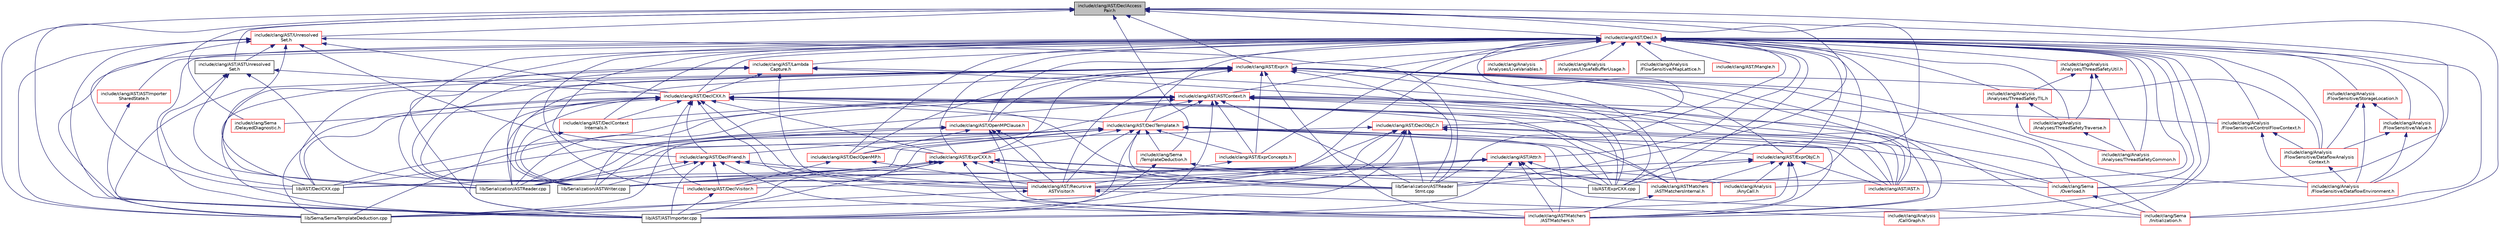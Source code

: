 digraph "include/clang/AST/DeclAccessPair.h"
{
 // LATEX_PDF_SIZE
  bgcolor="transparent";
  edge [fontname="Helvetica",fontsize="10",labelfontname="Helvetica",labelfontsize="10"];
  node [fontname="Helvetica",fontsize="10",shape=record];
  Node1 [label="include/clang/AST/DeclAccess\lPair.h",height=0.2,width=0.4,color="black", fillcolor="grey75", style="filled", fontcolor="black",tooltip=" "];
  Node1 -> Node2 [dir="back",color="midnightblue",fontsize="10",style="solid",fontname="Helvetica"];
  Node2 [label="include/clang/AST/ASTUnresolved\lSet.h",height=0.2,width=0.4,color="black",URL="$ASTUnresolvedSet_8h.html",tooltip=" "];
  Node2 -> Node3 [dir="back",color="midnightblue",fontsize="10",style="solid",fontname="Helvetica"];
  Node3 [label="include/clang/AST/DeclCXX.h",height=0.2,width=0.4,color="red",URL="$DeclCXX_8h.html",tooltip=" "];
  Node3 -> Node13 [dir="back",color="midnightblue",fontsize="10",style="solid",fontname="Helvetica"];
  Node13 [label="include/clang/AST/AST.h",height=0.2,width=0.4,color="red",URL="$AST_8h.html",tooltip=" "];
  Node3 -> Node226 [dir="back",color="midnightblue",fontsize="10",style="solid",fontname="Helvetica"];
  Node226 [label="include/clang/AST/DeclContext\lInternals.h",height=0.2,width=0.4,color="red",URL="$DeclContextInternals_8h.html",tooltip=" "];
  Node226 -> Node231 [dir="back",color="midnightblue",fontsize="10",style="solid",fontname="Helvetica"];
  Node231 [label="lib/Serialization/ASTWriter.cpp",height=0.2,width=0.4,color="black",URL="$ASTWriter_8cpp.html",tooltip=" "];
  Node3 -> Node232 [dir="back",color="midnightblue",fontsize="10",style="solid",fontname="Helvetica"];
  Node232 [label="include/clang/AST/DeclFriend.h",height=0.2,width=0.4,color="red",URL="$DeclFriend_8h.html",tooltip=" "];
  Node232 -> Node233 [dir="back",color="midnightblue",fontsize="10",style="solid",fontname="Helvetica"];
  Node233 [label="include/clang/AST/DeclVisitor.h",height=0.2,width=0.4,color="red",URL="$DeclVisitor_8h.html",tooltip=" "];
  Node233 -> Node242 [dir="back",color="midnightblue",fontsize="10",style="solid",fontname="Helvetica"];
  Node242 [label="lib/AST/ASTImporter.cpp",height=0.2,width=0.4,color="black",URL="$ASTImporter_8cpp.html",tooltip=" "];
  Node232 -> Node249 [dir="back",color="midnightblue",fontsize="10",style="solid",fontname="Helvetica"];
  Node249 [label="include/clang/AST/Recursive\lASTVisitor.h",height=0.2,width=0.4,color="red",URL="$RecursiveASTVisitor_8h.html",tooltip=" "];
  Node249 -> Node250 [dir="back",color="midnightblue",fontsize="10",style="solid",fontname="Helvetica"];
  Node250 [label="include/clang/Analysis\l/CallGraph.h",height=0.2,width=0.4,color="red",URL="$CallGraph_8h.html",tooltip=" "];
  Node249 -> Node47 [dir="back",color="midnightblue",fontsize="10",style="solid",fontname="Helvetica"];
  Node47 [label="lib/Sema/SemaTemplateDeduction.cpp",height=0.2,width=0.4,color="black",URL="$SemaTemplateDeduction_8cpp.html",tooltip=" "];
  Node232 -> Node56 [dir="back",color="midnightblue",fontsize="10",style="solid",fontname="Helvetica"];
  Node56 [label="include/clang/ASTMatchers\l/ASTMatchers.h",height=0.2,width=0.4,color="red",URL="$ASTMatchers_8h.html",tooltip=" "];
  Node232 -> Node114 [dir="back",color="midnightblue",fontsize="10",style="solid",fontname="Helvetica"];
  Node114 [label="include/clang/ASTMatchers\l/ASTMatchersInternal.h",height=0.2,width=0.4,color="red",URL="$ASTMatchersInternal_8h.html",tooltip=" "];
  Node114 -> Node56 [dir="back",color="midnightblue",fontsize="10",style="solid",fontname="Helvetica"];
  Node232 -> Node242 [dir="back",color="midnightblue",fontsize="10",style="solid",fontname="Helvetica"];
  Node232 -> Node294 [dir="back",color="midnightblue",fontsize="10",style="solid",fontname="Helvetica"];
  Node294 [label="lib/Serialization/ASTReader.cpp",height=0.2,width=0.4,color="black",URL="$ASTReader_8cpp.html",tooltip=" "];
  Node232 -> Node231 [dir="back",color="midnightblue",fontsize="10",style="solid",fontname="Helvetica"];
  Node3 -> Node295 [dir="back",color="midnightblue",fontsize="10",style="solid",fontname="Helvetica"];
  Node295 [label="include/clang/AST/DeclTemplate.h",height=0.2,width=0.4,color="red",URL="$DeclTemplate_8h.html",tooltip=" "];
  Node295 -> Node13 [dir="back",color="midnightblue",fontsize="10",style="solid",fontname="Helvetica"];
  Node295 -> Node232 [dir="back",color="midnightblue",fontsize="10",style="solid",fontname="Helvetica"];
  Node295 -> Node233 [dir="back",color="midnightblue",fontsize="10",style="solid",fontname="Helvetica"];
  Node295 -> Node304 [dir="back",color="midnightblue",fontsize="10",style="solid",fontname="Helvetica"];
  Node304 [label="include/clang/AST/ExprConcepts.h",height=0.2,width=0.4,color="red",URL="$ExprConcepts_8h.html",tooltip=" "];
  Node304 -> Node249 [dir="back",color="midnightblue",fontsize="10",style="solid",fontname="Helvetica"];
  Node295 -> Node407 [dir="back",color="midnightblue",fontsize="10",style="solid",fontname="Helvetica"];
  Node407 [label="include/clang/AST/ExprCXX.h",height=0.2,width=0.4,color="red",URL="$ExprCXX_8h.html",tooltip=" "];
  Node407 -> Node408 [dir="back",color="midnightblue",fontsize="10",style="solid",fontname="Helvetica"];
  Node408 [label="include/clang/Analysis\l/AnyCall.h",height=0.2,width=0.4,color="red",URL="$AnyCall_8h.html",tooltip=" "];
  Node407 -> Node249 [dir="back",color="midnightblue",fontsize="10",style="solid",fontname="Helvetica"];
  Node407 -> Node56 [dir="back",color="midnightblue",fontsize="10",style="solid",fontname="Helvetica"];
  Node407 -> Node114 [dir="back",color="midnightblue",fontsize="10",style="solid",fontname="Helvetica"];
  Node407 -> Node242 [dir="back",color="midnightblue",fontsize="10",style="solid",fontname="Helvetica"];
  Node407 -> Node35 [dir="back",color="midnightblue",fontsize="10",style="solid",fontname="Helvetica"];
  Node35 [label="lib/AST/DeclCXX.cpp",height=0.2,width=0.4,color="black",URL="$DeclCXX_8cpp.html",tooltip=" "];
  Node407 -> Node642 [dir="back",color="midnightblue",fontsize="10",style="solid",fontname="Helvetica"];
  Node642 [label="lib/AST/ExprCXX.cpp",height=0.2,width=0.4,color="black",URL="$ExprCXX_8cpp.html",tooltip=" "];
  Node407 -> Node47 [dir="back",color="midnightblue",fontsize="10",style="solid",fontname="Helvetica"];
  Node407 -> Node294 [dir="back",color="midnightblue",fontsize="10",style="solid",fontname="Helvetica"];
  Node407 -> Node299 [dir="back",color="midnightblue",fontsize="10",style="solid",fontname="Helvetica"];
  Node299 [label="lib/Serialization/ASTReader\lStmt.cpp",height=0.2,width=0.4,color="black",URL="$ASTReaderStmt_8cpp.html",tooltip=" "];
  Node407 -> Node231 [dir="back",color="midnightblue",fontsize="10",style="solid",fontname="Helvetica"];
  Node295 -> Node249 [dir="back",color="midnightblue",fontsize="10",style="solid",fontname="Helvetica"];
  Node295 -> Node56 [dir="back",color="midnightblue",fontsize="10",style="solid",fontname="Helvetica"];
  Node295 -> Node114 [dir="back",color="midnightblue",fontsize="10",style="solid",fontname="Helvetica"];
  Node295 -> Node658 [dir="back",color="midnightblue",fontsize="10",style="solid",fontname="Helvetica"];
  Node658 [label="include/clang/Sema\l/Overload.h",height=0.2,width=0.4,color="red",URL="$Overload_8h.html",tooltip=" "];
  Node658 -> Node659 [dir="back",color="midnightblue",fontsize="10",style="solid",fontname="Helvetica"];
  Node659 [label="include/clang/Sema\l/Initialization.h",height=0.2,width=0.4,color="red",URL="$Initialization_8h.html",tooltip=" "];
  Node295 -> Node661 [dir="back",color="midnightblue",fontsize="10",style="solid",fontname="Helvetica"];
  Node661 [label="include/clang/Sema\l/TemplateDeduction.h",height=0.2,width=0.4,color="red",URL="$TemplateDeduction_8h.html",tooltip=" "];
  Node661 -> Node658 [dir="back",color="midnightblue",fontsize="10",style="solid",fontname="Helvetica"];
  Node661 -> Node47 [dir="back",color="midnightblue",fontsize="10",style="solid",fontname="Helvetica"];
  Node295 -> Node242 [dir="back",color="midnightblue",fontsize="10",style="solid",fontname="Helvetica"];
  Node295 -> Node35 [dir="back",color="midnightblue",fontsize="10",style="solid",fontname="Helvetica"];
  Node295 -> Node642 [dir="back",color="midnightblue",fontsize="10",style="solid",fontname="Helvetica"];
  Node295 -> Node47 [dir="back",color="midnightblue",fontsize="10",style="solid",fontname="Helvetica"];
  Node295 -> Node294 [dir="back",color="midnightblue",fontsize="10",style="solid",fontname="Helvetica"];
  Node295 -> Node299 [dir="back",color="midnightblue",fontsize="10",style="solid",fontname="Helvetica"];
  Node295 -> Node231 [dir="back",color="midnightblue",fontsize="10",style="solid",fontname="Helvetica"];
  Node3 -> Node233 [dir="back",color="midnightblue",fontsize="10",style="solid",fontname="Helvetica"];
  Node3 -> Node407 [dir="back",color="midnightblue",fontsize="10",style="solid",fontname="Helvetica"];
  Node3 -> Node249 [dir="back",color="midnightblue",fontsize="10",style="solid",fontname="Helvetica"];
  Node3 -> Node56 [dir="back",color="midnightblue",fontsize="10",style="solid",fontname="Helvetica"];
  Node3 -> Node114 [dir="back",color="midnightblue",fontsize="10",style="solid",fontname="Helvetica"];
  Node3 -> Node357 [dir="back",color="midnightblue",fontsize="10",style="solid",fontname="Helvetica"];
  Node357 [label="include/clang/Sema\l/DelayedDiagnostic.h",height=0.2,width=0.4,color="red",URL="$DelayedDiagnostic_8h.html",tooltip=" "];
  Node3 -> Node658 [dir="back",color="midnightblue",fontsize="10",style="solid",fontname="Helvetica"];
  Node3 -> Node242 [dir="back",color="midnightblue",fontsize="10",style="solid",fontname="Helvetica"];
  Node3 -> Node35 [dir="back",color="midnightblue",fontsize="10",style="solid",fontname="Helvetica"];
  Node3 -> Node642 [dir="back",color="midnightblue",fontsize="10",style="solid",fontname="Helvetica"];
  Node3 -> Node47 [dir="back",color="midnightblue",fontsize="10",style="solid",fontname="Helvetica"];
  Node3 -> Node294 [dir="back",color="midnightblue",fontsize="10",style="solid",fontname="Helvetica"];
  Node3 -> Node299 [dir="back",color="midnightblue",fontsize="10",style="solid",fontname="Helvetica"];
  Node3 -> Node231 [dir="back",color="midnightblue",fontsize="10",style="solid",fontname="Helvetica"];
  Node2 -> Node35 [dir="back",color="midnightblue",fontsize="10",style="solid",fontname="Helvetica"];
  Node2 -> Node294 [dir="back",color="midnightblue",fontsize="10",style="solid",fontname="Helvetica"];
  Node2 -> Node231 [dir="back",color="midnightblue",fontsize="10",style="solid",fontname="Helvetica"];
  Node1 -> Node750 [dir="back",color="midnightblue",fontsize="10",style="solid",fontname="Helvetica"];
  Node750 [label="include/clang/AST/Decl.h",height=0.2,width=0.4,color="red",URL="$Decl_8h.html",tooltip=" "];
  Node750 -> Node421 [dir="back",color="midnightblue",fontsize="10",style="solid",fontname="Helvetica"];
  Node421 [label="include/clang/Analysis\l/Analyses/LiveVariables.h",height=0.2,width=0.4,color="red",URL="$LiveVariables_8h.html",tooltip=" "];
  Node750 -> Node416 [dir="back",color="midnightblue",fontsize="10",style="solid",fontname="Helvetica"];
  Node416 [label="include/clang/Analysis\l/Analyses/ThreadSafetyCommon.h",height=0.2,width=0.4,color="red",URL="$ThreadSafetyCommon_8h.html",tooltip=" "];
  Node750 -> Node751 [dir="back",color="midnightblue",fontsize="10",style="solid",fontname="Helvetica"];
  Node751 [label="include/clang/Analysis\l/Analyses/ThreadSafetyTIL.h",height=0.2,width=0.4,color="red",URL="$ThreadSafetyTIL_8h.html",tooltip=" "];
  Node751 -> Node416 [dir="back",color="midnightblue",fontsize="10",style="solid",fontname="Helvetica"];
  Node751 -> Node754 [dir="back",color="midnightblue",fontsize="10",style="solid",fontname="Helvetica"];
  Node754 [label="include/clang/Analysis\l/Analyses/ThreadSafetyTraverse.h",height=0.2,width=0.4,color="red",URL="$ThreadSafetyTraverse_8h.html",tooltip=" "];
  Node754 -> Node416 [dir="back",color="midnightblue",fontsize="10",style="solid",fontname="Helvetica"];
  Node750 -> Node754 [dir="back",color="midnightblue",fontsize="10",style="solid",fontname="Helvetica"];
  Node750 -> Node756 [dir="back",color="midnightblue",fontsize="10",style="solid",fontname="Helvetica"];
  Node756 [label="include/clang/Analysis\l/Analyses/ThreadSafetyUtil.h",height=0.2,width=0.4,color="red",URL="$ThreadSafetyUtil_8h.html",tooltip=" "];
  Node756 -> Node416 [dir="back",color="midnightblue",fontsize="10",style="solid",fontname="Helvetica"];
  Node756 -> Node751 [dir="back",color="midnightblue",fontsize="10",style="solid",fontname="Helvetica"];
  Node756 -> Node754 [dir="back",color="midnightblue",fontsize="10",style="solid",fontname="Helvetica"];
  Node750 -> Node757 [dir="back",color="midnightblue",fontsize="10",style="solid",fontname="Helvetica"];
  Node757 [label="include/clang/Analysis\l/Analyses/UnsafeBufferUsage.h",height=0.2,width=0.4,color="red",URL="$UnsafeBufferUsage_8h.html",tooltip=" "];
  Node750 -> Node408 [dir="back",color="midnightblue",fontsize="10",style="solid",fontname="Helvetica"];
  Node750 -> Node250 [dir="back",color="midnightblue",fontsize="10",style="solid",fontname="Helvetica"];
  Node750 -> Node620 [dir="back",color="midnightblue",fontsize="10",style="solid",fontname="Helvetica"];
  Node620 [label="include/clang/Analysis\l/FlowSensitive/ControlFlowContext.h",height=0.2,width=0.4,color="red",URL="$ControlFlowContext_8h.html",tooltip=" "];
  Node620 -> Node624 [dir="back",color="midnightblue",fontsize="10",style="solid",fontname="Helvetica"];
  Node624 [label="include/clang/Analysis\l/FlowSensitive/DataflowAnalysis\lContext.h",height=0.2,width=0.4,color="red",URL="$DataflowAnalysisContext_8h.html",tooltip=" "];
  Node624 -> Node625 [dir="back",color="midnightblue",fontsize="10",style="solid",fontname="Helvetica"];
  Node625 [label="include/clang/Analysis\l/FlowSensitive/DataflowEnvironment.h",height=0.2,width=0.4,color="red",URL="$DataflowEnvironment_8h.html",tooltip=" "];
  Node620 -> Node625 [dir="back",color="midnightblue",fontsize="10",style="solid",fontname="Helvetica"];
  Node750 -> Node624 [dir="back",color="midnightblue",fontsize="10",style="solid",fontname="Helvetica"];
  Node750 -> Node625 [dir="back",color="midnightblue",fontsize="10",style="solid",fontname="Helvetica"];
  Node750 -> Node622 [dir="back",color="midnightblue",fontsize="10",style="solid",fontname="Helvetica"];
  Node622 [label="include/clang/Analysis\l/FlowSensitive/MapLattice.h",height=0.2,width=0.4,color="black",URL="$MapLattice_8h.html",tooltip=" "];
  Node750 -> Node758 [dir="back",color="midnightblue",fontsize="10",style="solid",fontname="Helvetica"];
  Node758 [label="include/clang/Analysis\l/FlowSensitive/StorageLocation.h",height=0.2,width=0.4,color="red",URL="$StorageLocation_8h.html",tooltip=" "];
  Node758 -> Node624 [dir="back",color="midnightblue",fontsize="10",style="solid",fontname="Helvetica"];
  Node758 -> Node625 [dir="back",color="midnightblue",fontsize="10",style="solid",fontname="Helvetica"];
  Node758 -> Node759 [dir="back",color="midnightblue",fontsize="10",style="solid",fontname="Helvetica"];
  Node759 [label="include/clang/Analysis\l/FlowSensitive/Value.h",height=0.2,width=0.4,color="red",URL="$Value_8h.html",tooltip=" "];
  Node759 -> Node624 [dir="back",color="midnightblue",fontsize="10",style="solid",fontname="Helvetica"];
  Node759 -> Node625 [dir="back",color="midnightblue",fontsize="10",style="solid",fontname="Helvetica"];
  Node750 -> Node759 [dir="back",color="midnightblue",fontsize="10",style="solid",fontname="Helvetica"];
  Node750 -> Node13 [dir="back",color="midnightblue",fontsize="10",style="solid",fontname="Helvetica"];
  Node750 -> Node766 [dir="back",color="midnightblue",fontsize="10",style="solid",fontname="Helvetica"];
  Node766 [label="include/clang/AST/ASTContext.h",height=0.2,width=0.4,color="red",URL="$ASTContext_8h.html",tooltip=" "];
  Node766 -> Node620 [dir="back",color="midnightblue",fontsize="10",style="solid",fontname="Helvetica"];
  Node766 -> Node13 [dir="back",color="midnightblue",fontsize="10",style="solid",fontname="Helvetica"];
  Node766 -> Node226 [dir="back",color="midnightblue",fontsize="10",style="solid",fontname="Helvetica"];
  Node766 -> Node770 [dir="back",color="midnightblue",fontsize="10",style="solid",fontname="Helvetica"];
  Node770 [label="include/clang/AST/DeclOpenMP.h",height=0.2,width=0.4,color="red",URL="$DeclOpenMP_8h.html",tooltip=" "];
  Node770 -> Node233 [dir="back",color="midnightblue",fontsize="10",style="solid",fontname="Helvetica"];
  Node770 -> Node249 [dir="back",color="midnightblue",fontsize="10",style="solid",fontname="Helvetica"];
  Node766 -> Node295 [dir="back",color="midnightblue",fontsize="10",style="solid",fontname="Helvetica"];
  Node766 -> Node304 [dir="back",color="midnightblue",fontsize="10",style="solid",fontname="Helvetica"];
  Node766 -> Node56 [dir="back",color="midnightblue",fontsize="10",style="solid",fontname="Helvetica"];
  Node766 -> Node659 [dir="back",color="midnightblue",fontsize="10",style="solid",fontname="Helvetica"];
  Node766 -> Node242 [dir="back",color="midnightblue",fontsize="10",style="solid",fontname="Helvetica"];
  Node766 -> Node35 [dir="back",color="midnightblue",fontsize="10",style="solid",fontname="Helvetica"];
  Node766 -> Node642 [dir="back",color="midnightblue",fontsize="10",style="solid",fontname="Helvetica"];
  Node766 -> Node47 [dir="back",color="midnightblue",fontsize="10",style="solid",fontname="Helvetica"];
  Node766 -> Node294 [dir="back",color="midnightblue",fontsize="10",style="solid",fontname="Helvetica"];
  Node766 -> Node299 [dir="back",color="midnightblue",fontsize="10",style="solid",fontname="Helvetica"];
  Node766 -> Node231 [dir="back",color="midnightblue",fontsize="10",style="solid",fontname="Helvetica"];
  Node750 -> Node803 [dir="back",color="midnightblue",fontsize="10",style="solid",fontname="Helvetica"];
  Node803 [label="include/clang/AST/ASTImporter\lSharedState.h",height=0.2,width=0.4,color="red",URL="$ASTImporterSharedState_8h.html",tooltip=" "];
  Node803 -> Node242 [dir="back",color="midnightblue",fontsize="10",style="solid",fontname="Helvetica"];
  Node750 -> Node805 [dir="back",color="midnightblue",fontsize="10",style="solid",fontname="Helvetica"];
  Node805 [label="include/clang/AST/Attr.h",height=0.2,width=0.4,color="red",URL="$Attr_8h.html",tooltip=" "];
  Node805 -> Node249 [dir="back",color="midnightblue",fontsize="10",style="solid",fontname="Helvetica"];
  Node805 -> Node56 [dir="back",color="midnightblue",fontsize="10",style="solid",fontname="Helvetica"];
  Node805 -> Node659 [dir="back",color="midnightblue",fontsize="10",style="solid",fontname="Helvetica"];
  Node805 -> Node242 [dir="back",color="midnightblue",fontsize="10",style="solid",fontname="Helvetica"];
  Node805 -> Node35 [dir="back",color="midnightblue",fontsize="10",style="solid",fontname="Helvetica"];
  Node805 -> Node642 [dir="back",color="midnightblue",fontsize="10",style="solid",fontname="Helvetica"];
  Node805 -> Node231 [dir="back",color="midnightblue",fontsize="10",style="solid",fontname="Helvetica"];
  Node750 -> Node226 [dir="back",color="midnightblue",fontsize="10",style="solid",fontname="Helvetica"];
  Node750 -> Node3 [dir="back",color="midnightblue",fontsize="10",style="solid",fontname="Helvetica"];
  Node750 -> Node232 [dir="back",color="midnightblue",fontsize="10",style="solid",fontname="Helvetica"];
  Node750 -> Node809 [dir="back",color="midnightblue",fontsize="10",style="solid",fontname="Helvetica"];
  Node809 [label="include/clang/AST/DeclObjC.h",height=0.2,width=0.4,color="red",URL="$DeclObjC_8h.html",tooltip=" "];
  Node809 -> Node13 [dir="back",color="midnightblue",fontsize="10",style="solid",fontname="Helvetica"];
  Node809 -> Node233 [dir="back",color="midnightblue",fontsize="10",style="solid",fontname="Helvetica"];
  Node809 -> Node815 [dir="back",color="midnightblue",fontsize="10",style="solid",fontname="Helvetica"];
  Node815 [label="include/clang/AST/ExprObjC.h",height=0.2,width=0.4,color="red",URL="$ExprObjC_8h.html",tooltip=" "];
  Node815 -> Node408 [dir="back",color="midnightblue",fontsize="10",style="solid",fontname="Helvetica"];
  Node815 -> Node13 [dir="back",color="midnightblue",fontsize="10",style="solid",fontname="Helvetica"];
  Node815 -> Node249 [dir="back",color="midnightblue",fontsize="10",style="solid",fontname="Helvetica"];
  Node815 -> Node56 [dir="back",color="midnightblue",fontsize="10",style="solid",fontname="Helvetica"];
  Node815 -> Node114 [dir="back",color="midnightblue",fontsize="10",style="solid",fontname="Helvetica"];
  Node815 -> Node242 [dir="back",color="midnightblue",fontsize="10",style="solid",fontname="Helvetica"];
  Node815 -> Node299 [dir="back",color="midnightblue",fontsize="10",style="solid",fontname="Helvetica"];
  Node809 -> Node249 [dir="back",color="midnightblue",fontsize="10",style="solid",fontname="Helvetica"];
  Node809 -> Node56 [dir="back",color="midnightblue",fontsize="10",style="solid",fontname="Helvetica"];
  Node809 -> Node242 [dir="back",color="midnightblue",fontsize="10",style="solid",fontname="Helvetica"];
  Node809 -> Node294 [dir="back",color="midnightblue",fontsize="10",style="solid",fontname="Helvetica"];
  Node809 -> Node299 [dir="back",color="midnightblue",fontsize="10",style="solid",fontname="Helvetica"];
  Node809 -> Node231 [dir="back",color="midnightblue",fontsize="10",style="solid",fontname="Helvetica"];
  Node750 -> Node770 [dir="back",color="midnightblue",fontsize="10",style="solid",fontname="Helvetica"];
  Node750 -> Node295 [dir="back",color="midnightblue",fontsize="10",style="solid",fontname="Helvetica"];
  Node750 -> Node233 [dir="back",color="midnightblue",fontsize="10",style="solid",fontname="Helvetica"];
  Node750 -> Node818 [dir="back",color="midnightblue",fontsize="10",style="solid",fontname="Helvetica"];
  Node818 [label="include/clang/AST/Expr.h",height=0.2,width=0.4,color="red",URL="$Expr_8h.html",tooltip=" "];
  Node818 -> Node624 [dir="back",color="midnightblue",fontsize="10",style="solid",fontname="Helvetica"];
  Node818 -> Node625 [dir="back",color="midnightblue",fontsize="10",style="solid",fontname="Helvetica"];
  Node818 -> Node13 [dir="back",color="midnightblue",fontsize="10",style="solid",fontname="Helvetica"];
  Node818 -> Node3 [dir="back",color="midnightblue",fontsize="10",style="solid",fontname="Helvetica"];
  Node818 -> Node770 [dir="back",color="midnightblue",fontsize="10",style="solid",fontname="Helvetica"];
  Node818 -> Node304 [dir="back",color="midnightblue",fontsize="10",style="solid",fontname="Helvetica"];
  Node818 -> Node407 [dir="back",color="midnightblue",fontsize="10",style="solid",fontname="Helvetica"];
  Node818 -> Node815 [dir="back",color="midnightblue",fontsize="10",style="solid",fontname="Helvetica"];
  Node818 -> Node821 [dir="back",color="midnightblue",fontsize="10",style="solid",fontname="Helvetica"];
  Node821 [label="include/clang/AST/OpenMPClause.h",height=0.2,width=0.4,color="red",URL="$OpenMPClause_8h.html",tooltip=" "];
  Node821 -> Node770 [dir="back",color="midnightblue",fontsize="10",style="solid",fontname="Helvetica"];
  Node821 -> Node249 [dir="back",color="midnightblue",fontsize="10",style="solid",fontname="Helvetica"];
  Node821 -> Node56 [dir="back",color="midnightblue",fontsize="10",style="solid",fontname="Helvetica"];
  Node821 -> Node294 [dir="back",color="midnightblue",fontsize="10",style="solid",fontname="Helvetica"];
  Node821 -> Node299 [dir="back",color="midnightblue",fontsize="10",style="solid",fontname="Helvetica"];
  Node821 -> Node231 [dir="back",color="midnightblue",fontsize="10",style="solid",fontname="Helvetica"];
  Node818 -> Node249 [dir="back",color="midnightblue",fontsize="10",style="solid",fontname="Helvetica"];
  Node818 -> Node56 [dir="back",color="midnightblue",fontsize="10",style="solid",fontname="Helvetica"];
  Node818 -> Node114 [dir="back",color="midnightblue",fontsize="10",style="solid",fontname="Helvetica"];
  Node818 -> Node659 [dir="back",color="midnightblue",fontsize="10",style="solid",fontname="Helvetica"];
  Node818 -> Node658 [dir="back",color="midnightblue",fontsize="10",style="solid",fontname="Helvetica"];
  Node818 -> Node242 [dir="back",color="midnightblue",fontsize="10",style="solid",fontname="Helvetica"];
  Node818 -> Node35 [dir="back",color="midnightblue",fontsize="10",style="solid",fontname="Helvetica"];
  Node818 -> Node642 [dir="back",color="midnightblue",fontsize="10",style="solid",fontname="Helvetica"];
  Node818 -> Node47 [dir="back",color="midnightblue",fontsize="10",style="solid",fontname="Helvetica"];
  Node818 -> Node294 [dir="back",color="midnightblue",fontsize="10",style="solid",fontname="Helvetica"];
  Node818 -> Node299 [dir="back",color="midnightblue",fontsize="10",style="solid",fontname="Helvetica"];
  Node818 -> Node231 [dir="back",color="midnightblue",fontsize="10",style="solid",fontname="Helvetica"];
  Node750 -> Node304 [dir="back",color="midnightblue",fontsize="10",style="solid",fontname="Helvetica"];
  Node750 -> Node407 [dir="back",color="midnightblue",fontsize="10",style="solid",fontname="Helvetica"];
  Node750 -> Node815 [dir="back",color="midnightblue",fontsize="10",style="solid",fontname="Helvetica"];
  Node750 -> Node837 [dir="back",color="midnightblue",fontsize="10",style="solid",fontname="Helvetica"];
  Node837 [label="include/clang/AST/Lambda\lCapture.h",height=0.2,width=0.4,color="red",URL="$LambdaCapture_8h.html",tooltip=" "];
  Node837 -> Node3 [dir="back",color="midnightblue",fontsize="10",style="solid",fontname="Helvetica"];
  Node837 -> Node249 [dir="back",color="midnightblue",fontsize="10",style="solid",fontname="Helvetica"];
  Node837 -> Node56 [dir="back",color="midnightblue",fontsize="10",style="solid",fontname="Helvetica"];
  Node837 -> Node242 [dir="back",color="midnightblue",fontsize="10",style="solid",fontname="Helvetica"];
  Node837 -> Node35 [dir="back",color="midnightblue",fontsize="10",style="solid",fontname="Helvetica"];
  Node837 -> Node642 [dir="back",color="midnightblue",fontsize="10",style="solid",fontname="Helvetica"];
  Node837 -> Node231 [dir="back",color="midnightblue",fontsize="10",style="solid",fontname="Helvetica"];
  Node750 -> Node647 [dir="back",color="midnightblue",fontsize="10",style="solid",fontname="Helvetica"];
  Node647 [label="include/clang/AST/Mangle.h",height=0.2,width=0.4,color="red",URL="$Mangle_8h.html",tooltip=" "];
  Node750 -> Node821 [dir="back",color="midnightblue",fontsize="10",style="solid",fontname="Helvetica"];
  Node750 -> Node249 [dir="back",color="midnightblue",fontsize="10",style="solid",fontname="Helvetica"];
  Node750 -> Node56 [dir="back",color="midnightblue",fontsize="10",style="solid",fontname="Helvetica"];
  Node750 -> Node114 [dir="back",color="midnightblue",fontsize="10",style="solid",fontname="Helvetica"];
  Node750 -> Node659 [dir="back",color="midnightblue",fontsize="10",style="solid",fontname="Helvetica"];
  Node750 -> Node658 [dir="back",color="midnightblue",fontsize="10",style="solid",fontname="Helvetica"];
  Node750 -> Node242 [dir="back",color="midnightblue",fontsize="10",style="solid",fontname="Helvetica"];
  Node750 -> Node642 [dir="back",color="midnightblue",fontsize="10",style="solid",fontname="Helvetica"];
  Node750 -> Node47 [dir="back",color="midnightblue",fontsize="10",style="solid",fontname="Helvetica"];
  Node750 -> Node294 [dir="back",color="midnightblue",fontsize="10",style="solid",fontname="Helvetica"];
  Node750 -> Node299 [dir="back",color="midnightblue",fontsize="10",style="solid",fontname="Helvetica"];
  Node750 -> Node231 [dir="back",color="midnightblue",fontsize="10",style="solid",fontname="Helvetica"];
  Node1 -> Node818 [dir="back",color="midnightblue",fontsize="10",style="solid",fontname="Helvetica"];
  Node1 -> Node861 [dir="back",color="midnightblue",fontsize="10",style="solid",fontname="Helvetica"];
  Node861 [label="include/clang/AST/Unresolved\lSet.h",height=0.2,width=0.4,color="red",URL="$UnresolvedSet_8h.html",tooltip=" "];
  Node861 -> Node2 [dir="back",color="midnightblue",fontsize="10",style="solid",fontname="Helvetica"];
  Node861 -> Node3 [dir="back",color="midnightblue",fontsize="10",style="solid",fontname="Helvetica"];
  Node861 -> Node407 [dir="back",color="midnightblue",fontsize="10",style="solid",fontname="Helvetica"];
  Node861 -> Node242 [dir="back",color="midnightblue",fontsize="10",style="solid",fontname="Helvetica"];
  Node861 -> Node35 [dir="back",color="midnightblue",fontsize="10",style="solid",fontname="Helvetica"];
  Node861 -> Node47 [dir="back",color="midnightblue",fontsize="10",style="solid",fontname="Helvetica"];
  Node861 -> Node294 [dir="back",color="midnightblue",fontsize="10",style="solid",fontname="Helvetica"];
  Node861 -> Node299 [dir="back",color="midnightblue",fontsize="10",style="solid",fontname="Helvetica"];
  Node1 -> Node357 [dir="back",color="midnightblue",fontsize="10",style="solid",fontname="Helvetica"];
  Node1 -> Node659 [dir="back",color="midnightblue",fontsize="10",style="solid",fontname="Helvetica"];
  Node1 -> Node658 [dir="back",color="midnightblue",fontsize="10",style="solid",fontname="Helvetica"];
  Node1 -> Node661 [dir="back",color="midnightblue",fontsize="10",style="solid",fontname="Helvetica"];
  Node1 -> Node242 [dir="back",color="midnightblue",fontsize="10",style="solid",fontname="Helvetica"];
  Node1 -> Node642 [dir="back",color="midnightblue",fontsize="10",style="solid",fontname="Helvetica"];
  Node1 -> Node47 [dir="back",color="midnightblue",fontsize="10",style="solid",fontname="Helvetica"];
  Node1 -> Node299 [dir="back",color="midnightblue",fontsize="10",style="solid",fontname="Helvetica"];
}
